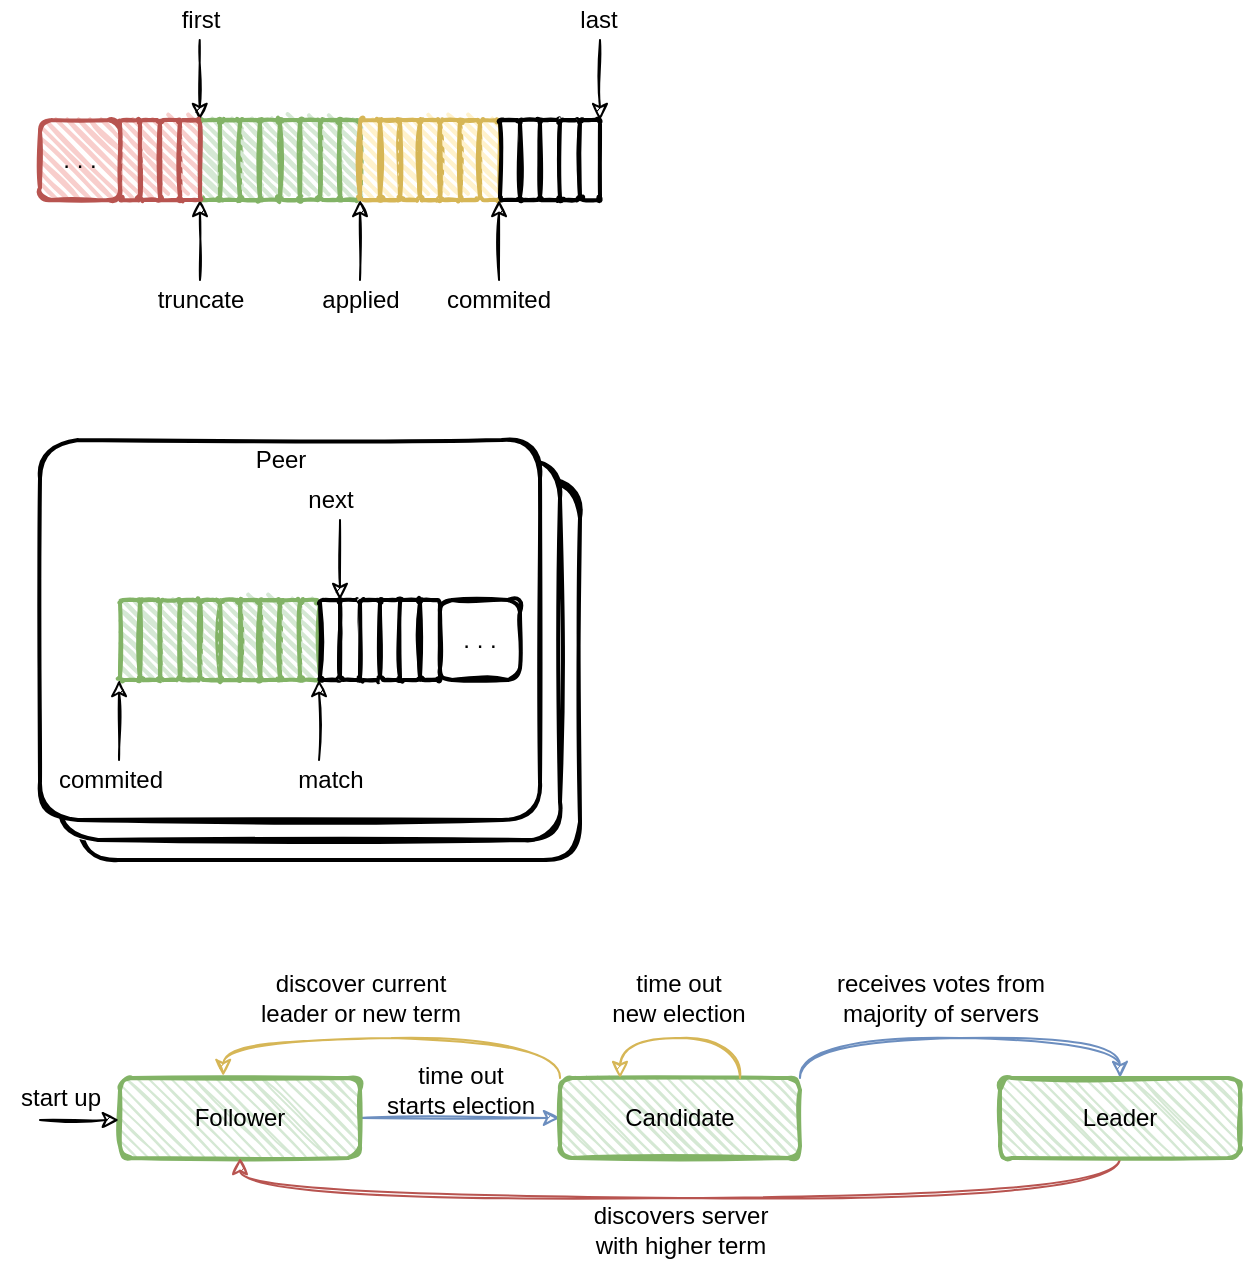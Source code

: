 <mxfile version="15.2.9" type="github">
  <diagram id="-Qpq79jEVsmDyqS9F8ka" name="raft">
    <mxGraphModel dx="813" dy="510" grid="1" gridSize="10" guides="1" tooltips="1" connect="1" arrows="1" fold="1" page="1" pageScale="1" pageWidth="827" pageHeight="1169" math="0" shadow="0">
      <root>
        <mxCell id="0" />
        <mxCell id="1" parent="0" />
        <mxCell id="b-UJ_pfdfNBNcFtkT3sI-98" value="" style="rounded=1;whiteSpace=wrap;html=1;strokeWidth=2;fillWeight=2;hachureGap=4;hachureAngle=45;sketch=1;arcSize=10;" vertex="1" parent="1">
          <mxGeometry x="60" y="260" width="250" height="190" as="geometry" />
        </mxCell>
        <mxCell id="b-UJ_pfdfNBNcFtkT3sI-97" value="" style="rounded=1;whiteSpace=wrap;html=1;strokeWidth=2;fillWeight=2;hachureGap=4;hachureAngle=45;sketch=1;arcSize=10;" vertex="1" parent="1">
          <mxGeometry x="50" y="250" width="250" height="190" as="geometry" />
        </mxCell>
        <mxCell id="b-UJ_pfdfNBNcFtkT3sI-95" value="" style="rounded=1;whiteSpace=wrap;html=1;strokeWidth=2;fillWeight=2;hachureGap=4;hachureAngle=45;sketch=1;arcSize=10;" vertex="1" parent="1">
          <mxGeometry x="40" y="240" width="250" height="190" as="geometry" />
        </mxCell>
        <mxCell id="b-UJ_pfdfNBNcFtkT3sI-1" value="" style="rounded=1;whiteSpace=wrap;html=1;strokeWidth=2;fillWeight=2;hachureGap=4;hachureAngle=45;sketch=1;fillColor=#d5e8d4;strokeColor=#82b366;" vertex="1" parent="1">
          <mxGeometry x="120" y="80" width="10" height="40" as="geometry" />
        </mxCell>
        <mxCell id="b-UJ_pfdfNBNcFtkT3sI-2" value="" style="rounded=1;whiteSpace=wrap;html=1;strokeWidth=2;fillWeight=2;hachureGap=4;hachureAngle=45;sketch=1;fillColor=#d5e8d4;strokeColor=#82b366;" vertex="1" parent="1">
          <mxGeometry x="130" y="80" width="10" height="40" as="geometry" />
        </mxCell>
        <mxCell id="b-UJ_pfdfNBNcFtkT3sI-3" value="" style="rounded=1;whiteSpace=wrap;html=1;strokeWidth=2;fillWeight=2;hachureGap=4;hachureAngle=45;sketch=1;fillColor=#d5e8d4;strokeColor=#82b366;" vertex="1" parent="1">
          <mxGeometry x="140" y="80" width="10" height="40" as="geometry" />
        </mxCell>
        <mxCell id="b-UJ_pfdfNBNcFtkT3sI-4" value="" style="rounded=1;whiteSpace=wrap;html=1;strokeWidth=2;fillWeight=2;hachureGap=4;hachureAngle=45;sketch=1;fillColor=#d5e8d4;strokeColor=#82b366;" vertex="1" parent="1">
          <mxGeometry x="150" y="80" width="10" height="40" as="geometry" />
        </mxCell>
        <mxCell id="b-UJ_pfdfNBNcFtkT3sI-5" value="" style="rounded=1;whiteSpace=wrap;html=1;strokeWidth=2;fillWeight=2;hachureGap=4;hachureAngle=45;sketch=1;fillColor=#d5e8d4;strokeColor=#82b366;" vertex="1" parent="1">
          <mxGeometry x="160" y="80" width="10" height="40" as="geometry" />
        </mxCell>
        <mxCell id="b-UJ_pfdfNBNcFtkT3sI-6" value="" style="rounded=1;whiteSpace=wrap;html=1;strokeWidth=2;fillWeight=2;hachureGap=4;hachureAngle=45;sketch=1;fillColor=#d5e8d4;strokeColor=#82b366;" vertex="1" parent="1">
          <mxGeometry x="170" y="80" width="10" height="40" as="geometry" />
        </mxCell>
        <mxCell id="b-UJ_pfdfNBNcFtkT3sI-7" value="" style="rounded=1;whiteSpace=wrap;html=1;strokeWidth=2;fillWeight=2;hachureGap=4;hachureAngle=45;sketch=1;fillColor=#d5e8d4;strokeColor=#82b366;" vertex="1" parent="1">
          <mxGeometry x="180" y="80" width="10" height="40" as="geometry" />
        </mxCell>
        <mxCell id="b-UJ_pfdfNBNcFtkT3sI-8" value="" style="rounded=1;whiteSpace=wrap;html=1;strokeWidth=2;fillWeight=2;hachureGap=4;hachureAngle=45;sketch=1;fillColor=#d5e8d4;strokeColor=#82b366;" vertex="1" parent="1">
          <mxGeometry x="190" y="80" width="10" height="40" as="geometry" />
        </mxCell>
        <mxCell id="b-UJ_pfdfNBNcFtkT3sI-9" value="" style="rounded=1;whiteSpace=wrap;html=1;strokeWidth=2;fillWeight=2;hachureGap=4;hachureAngle=45;sketch=1;fillColor=#fff2cc;strokeColor=#d6b656;" vertex="1" parent="1">
          <mxGeometry x="200" y="80" width="10" height="40" as="geometry" />
        </mxCell>
        <mxCell id="b-UJ_pfdfNBNcFtkT3sI-10" value="" style="rounded=1;whiteSpace=wrap;html=1;strokeWidth=2;fillWeight=2;hachureGap=4;hachureAngle=45;sketch=1;fillColor=#fff2cc;strokeColor=#d6b656;" vertex="1" parent="1">
          <mxGeometry x="210" y="80" width="10" height="40" as="geometry" />
        </mxCell>
        <mxCell id="b-UJ_pfdfNBNcFtkT3sI-11" value="" style="rounded=1;whiteSpace=wrap;html=1;strokeWidth=2;fillWeight=2;hachureGap=4;hachureAngle=45;sketch=1;fillColor=#fff2cc;strokeColor=#d6b656;" vertex="1" parent="1">
          <mxGeometry x="220" y="80" width="10" height="40" as="geometry" />
        </mxCell>
        <mxCell id="b-UJ_pfdfNBNcFtkT3sI-12" value="" style="rounded=1;whiteSpace=wrap;html=1;strokeWidth=2;fillWeight=2;hachureGap=4;hachureAngle=45;sketch=1;fillColor=#fff2cc;strokeColor=#d6b656;" vertex="1" parent="1">
          <mxGeometry x="230" y="80" width="10" height="40" as="geometry" />
        </mxCell>
        <mxCell id="b-UJ_pfdfNBNcFtkT3sI-13" value="" style="rounded=1;whiteSpace=wrap;html=1;strokeWidth=2;fillWeight=2;hachureGap=4;hachureAngle=45;sketch=1;fillColor=#fff2cc;strokeColor=#d6b656;" vertex="1" parent="1">
          <mxGeometry x="240" y="80" width="10" height="40" as="geometry" />
        </mxCell>
        <mxCell id="b-UJ_pfdfNBNcFtkT3sI-14" value="" style="rounded=1;whiteSpace=wrap;html=1;strokeWidth=2;fillWeight=2;hachureGap=4;hachureAngle=45;sketch=1;fillColor=#fff2cc;strokeColor=#d6b656;" vertex="1" parent="1">
          <mxGeometry x="250" y="80" width="10" height="40" as="geometry" />
        </mxCell>
        <mxCell id="b-UJ_pfdfNBNcFtkT3sI-15" value="" style="rounded=1;whiteSpace=wrap;html=1;strokeWidth=2;fillWeight=2;hachureGap=4;hachureAngle=45;sketch=1;fillColor=#fff2cc;strokeColor=#d6b656;" vertex="1" parent="1">
          <mxGeometry x="260" y="80" width="10" height="40" as="geometry" />
        </mxCell>
        <mxCell id="b-UJ_pfdfNBNcFtkT3sI-16" value="" style="rounded=1;whiteSpace=wrap;html=1;strokeWidth=2;fillWeight=2;hachureGap=4;hachureAngle=45;sketch=1;" vertex="1" parent="1">
          <mxGeometry x="270" y="80" width="10" height="40" as="geometry" />
        </mxCell>
        <mxCell id="b-UJ_pfdfNBNcFtkT3sI-17" value="" style="rounded=1;whiteSpace=wrap;html=1;strokeWidth=2;fillWeight=2;hachureGap=4;hachureAngle=45;sketch=1;" vertex="1" parent="1">
          <mxGeometry x="280" y="80" width="10" height="40" as="geometry" />
        </mxCell>
        <mxCell id="b-UJ_pfdfNBNcFtkT3sI-18" value="" style="rounded=1;whiteSpace=wrap;html=1;strokeWidth=2;fillWeight=2;hachureGap=4;hachureAngle=45;sketch=1;" vertex="1" parent="1">
          <mxGeometry x="290" y="80" width="10" height="40" as="geometry" />
        </mxCell>
        <mxCell id="b-UJ_pfdfNBNcFtkT3sI-19" value="" style="rounded=1;whiteSpace=wrap;html=1;strokeWidth=2;fillWeight=2;hachureGap=4;hachureAngle=45;sketch=1;" vertex="1" parent="1">
          <mxGeometry x="300" y="80" width="10" height="40" as="geometry" />
        </mxCell>
        <mxCell id="b-UJ_pfdfNBNcFtkT3sI-20" value="" style="rounded=1;whiteSpace=wrap;html=1;strokeWidth=2;fillWeight=2;hachureGap=4;hachureAngle=45;sketch=1;" vertex="1" parent="1">
          <mxGeometry x="310" y="80" width="10" height="40" as="geometry" />
        </mxCell>
        <mxCell id="b-UJ_pfdfNBNcFtkT3sI-36" value="" style="endArrow=classic;html=1;sketch=1;" edge="1" parent="1">
          <mxGeometry width="50" height="50" relative="1" as="geometry">
            <mxPoint x="120" y="160" as="sourcePoint" />
            <mxPoint x="120" y="120" as="targetPoint" />
          </mxGeometry>
        </mxCell>
        <mxCell id="b-UJ_pfdfNBNcFtkT3sI-37" value="" style="endArrow=classic;html=1;sketch=1;" edge="1" parent="1">
          <mxGeometry width="50" height="50" relative="1" as="geometry">
            <mxPoint x="200" y="160" as="sourcePoint" />
            <mxPoint x="200" y="120" as="targetPoint" />
          </mxGeometry>
        </mxCell>
        <mxCell id="b-UJ_pfdfNBNcFtkT3sI-38" value="" style="endArrow=classic;html=1;sketch=1;" edge="1" parent="1">
          <mxGeometry width="50" height="50" relative="1" as="geometry">
            <mxPoint x="269.52" y="160" as="sourcePoint" />
            <mxPoint x="269.52" y="120" as="targetPoint" />
          </mxGeometry>
        </mxCell>
        <mxCell id="b-UJ_pfdfNBNcFtkT3sI-39" value="" style="endArrow=none;html=1;sketch=1;endFill=0;startArrow=classic;startFill=1;" edge="1" parent="1">
          <mxGeometry width="50" height="50" relative="1" as="geometry">
            <mxPoint x="320" y="80" as="sourcePoint" />
            <mxPoint x="320" y="40" as="targetPoint" />
          </mxGeometry>
        </mxCell>
        <mxCell id="b-UJ_pfdfNBNcFtkT3sI-40" value="truncate" style="text;html=1;align=center;verticalAlign=middle;resizable=0;points=[];autosize=1;strokeColor=none;fillColor=none;" vertex="1" parent="1">
          <mxGeometry x="90" y="160" width="60" height="20" as="geometry" />
        </mxCell>
        <mxCell id="b-UJ_pfdfNBNcFtkT3sI-41" value="applied" style="text;html=1;align=center;verticalAlign=middle;resizable=0;points=[];autosize=1;strokeColor=none;fillColor=none;" vertex="1" parent="1">
          <mxGeometry x="175" y="160" width="50" height="20" as="geometry" />
        </mxCell>
        <mxCell id="b-UJ_pfdfNBNcFtkT3sI-42" value="commited" style="text;html=1;align=center;verticalAlign=middle;resizable=0;points=[];autosize=1;strokeColor=none;fillColor=none;" vertex="1" parent="1">
          <mxGeometry x="234" y="160" width="70" height="20" as="geometry" />
        </mxCell>
        <mxCell id="b-UJ_pfdfNBNcFtkT3sI-43" value="" style="endArrow=none;html=1;sketch=1;endFill=0;startArrow=classic;startFill=1;" edge="1" parent="1">
          <mxGeometry width="50" height="50" relative="1" as="geometry">
            <mxPoint x="119.86" y="80" as="sourcePoint" />
            <mxPoint x="119.86" y="40" as="targetPoint" />
          </mxGeometry>
        </mxCell>
        <mxCell id="b-UJ_pfdfNBNcFtkT3sI-44" value="first" style="text;html=1;align=center;verticalAlign=middle;resizable=0;points=[];autosize=1;strokeColor=none;fillColor=none;" vertex="1" parent="1">
          <mxGeometry x="105" y="20" width="30" height="20" as="geometry" />
        </mxCell>
        <mxCell id="b-UJ_pfdfNBNcFtkT3sI-45" value="last" style="text;html=1;align=center;verticalAlign=middle;resizable=0;points=[];autosize=1;strokeColor=none;fillColor=none;" vertex="1" parent="1">
          <mxGeometry x="304" y="20" width="30" height="20" as="geometry" />
        </mxCell>
        <mxCell id="b-UJ_pfdfNBNcFtkT3sI-47" value="" style="rounded=1;whiteSpace=wrap;html=1;strokeWidth=2;fillWeight=2;hachureGap=4;hachureAngle=45;sketch=1;fillColor=#f8cecc;strokeColor=#b85450;" vertex="1" parent="1">
          <mxGeometry x="80" y="80" width="10" height="40" as="geometry" />
        </mxCell>
        <mxCell id="b-UJ_pfdfNBNcFtkT3sI-48" value="" style="rounded=1;whiteSpace=wrap;html=1;strokeWidth=2;fillWeight=2;hachureGap=4;hachureAngle=45;sketch=1;fillColor=#f8cecc;strokeColor=#b85450;" vertex="1" parent="1">
          <mxGeometry x="90" y="80" width="10" height="40" as="geometry" />
        </mxCell>
        <mxCell id="b-UJ_pfdfNBNcFtkT3sI-49" value="" style="rounded=1;whiteSpace=wrap;html=1;strokeWidth=2;fillWeight=2;hachureGap=4;hachureAngle=45;sketch=1;fillColor=#f8cecc;strokeColor=#b85450;" vertex="1" parent="1">
          <mxGeometry x="100" y="80" width="10" height="40" as="geometry" />
        </mxCell>
        <mxCell id="b-UJ_pfdfNBNcFtkT3sI-50" value="" style="rounded=1;whiteSpace=wrap;html=1;strokeWidth=2;fillWeight=2;hachureGap=4;hachureAngle=45;sketch=1;fillColor=#f8cecc;strokeColor=#b85450;" vertex="1" parent="1">
          <mxGeometry x="110" y="80" width="10" height="40" as="geometry" />
        </mxCell>
        <mxCell id="b-UJ_pfdfNBNcFtkT3sI-51" value=". . ." style="rounded=1;whiteSpace=wrap;html=1;strokeWidth=2;fillWeight=2;hachureGap=4;hachureAngle=45;sketch=1;fillColor=#f8cecc;strokeColor=#b85450;" vertex="1" parent="1">
          <mxGeometry x="40" y="80" width="40" height="40" as="geometry" />
        </mxCell>
        <mxCell id="b-UJ_pfdfNBNcFtkT3sI-52" value="" style="rounded=1;whiteSpace=wrap;html=1;strokeWidth=2;fillWeight=2;hachureGap=4;hachureAngle=45;sketch=1;fillColor=#d5e8d4;strokeColor=#82b366;" vertex="1" parent="1">
          <mxGeometry x="80" y="320" width="10" height="40" as="geometry" />
        </mxCell>
        <mxCell id="b-UJ_pfdfNBNcFtkT3sI-53" value="" style="rounded=1;whiteSpace=wrap;html=1;strokeWidth=2;fillWeight=2;hachureGap=4;hachureAngle=45;sketch=1;fillColor=#d5e8d4;strokeColor=#82b366;" vertex="1" parent="1">
          <mxGeometry x="90" y="320" width="10" height="40" as="geometry" />
        </mxCell>
        <mxCell id="b-UJ_pfdfNBNcFtkT3sI-54" value="" style="rounded=1;whiteSpace=wrap;html=1;strokeWidth=2;fillWeight=2;hachureGap=4;hachureAngle=45;sketch=1;fillColor=#d5e8d4;strokeColor=#82b366;" vertex="1" parent="1">
          <mxGeometry x="100" y="320" width="10" height="40" as="geometry" />
        </mxCell>
        <mxCell id="b-UJ_pfdfNBNcFtkT3sI-55" value="" style="rounded=1;whiteSpace=wrap;html=1;strokeWidth=2;fillWeight=2;hachureGap=4;hachureAngle=45;sketch=1;fillColor=#d5e8d4;strokeColor=#82b366;" vertex="1" parent="1">
          <mxGeometry x="110" y="320" width="10" height="40" as="geometry" />
        </mxCell>
        <mxCell id="b-UJ_pfdfNBNcFtkT3sI-56" value="" style="rounded=1;whiteSpace=wrap;html=1;strokeWidth=2;fillWeight=2;hachureGap=4;hachureAngle=45;sketch=1;fillColor=#d5e8d4;strokeColor=#82b366;" vertex="1" parent="1">
          <mxGeometry x="120" y="320" width="10" height="40" as="geometry" />
        </mxCell>
        <mxCell id="b-UJ_pfdfNBNcFtkT3sI-57" value="" style="rounded=1;whiteSpace=wrap;html=1;strokeWidth=2;fillWeight=2;hachureGap=4;hachureAngle=45;sketch=1;fillColor=#d5e8d4;strokeColor=#82b366;" vertex="1" parent="1">
          <mxGeometry x="130" y="320" width="10" height="40" as="geometry" />
        </mxCell>
        <mxCell id="b-UJ_pfdfNBNcFtkT3sI-58" value="" style="rounded=1;whiteSpace=wrap;html=1;strokeWidth=2;fillWeight=2;hachureGap=4;hachureAngle=45;sketch=1;fillColor=#d5e8d4;strokeColor=#82b366;" vertex="1" parent="1">
          <mxGeometry x="140" y="320" width="10" height="40" as="geometry" />
        </mxCell>
        <mxCell id="b-UJ_pfdfNBNcFtkT3sI-59" value="" style="rounded=1;whiteSpace=wrap;html=1;strokeWidth=2;fillWeight=2;hachureGap=4;hachureAngle=45;sketch=1;fillColor=#d5e8d4;strokeColor=#82b366;" vertex="1" parent="1">
          <mxGeometry x="150" y="320" width="10" height="40" as="geometry" />
        </mxCell>
        <mxCell id="b-UJ_pfdfNBNcFtkT3sI-60" value="" style="rounded=1;whiteSpace=wrap;html=1;strokeWidth=2;fillWeight=2;hachureGap=4;hachureAngle=45;sketch=1;fillColor=#d5e8d4;strokeColor=#82b366;" vertex="1" parent="1">
          <mxGeometry x="160" y="320" width="10" height="40" as="geometry" />
        </mxCell>
        <mxCell id="b-UJ_pfdfNBNcFtkT3sI-61" value="" style="rounded=1;whiteSpace=wrap;html=1;strokeWidth=2;fillWeight=2;hachureGap=4;hachureAngle=45;sketch=1;fillColor=#d5e8d4;strokeColor=#82b366;" vertex="1" parent="1">
          <mxGeometry x="170" y="320" width="10" height="40" as="geometry" />
        </mxCell>
        <mxCell id="b-UJ_pfdfNBNcFtkT3sI-62" value="" style="rounded=1;whiteSpace=wrap;html=1;strokeWidth=2;fillWeight=2;hachureGap=4;hachureAngle=45;sketch=1;" vertex="1" parent="1">
          <mxGeometry x="180" y="320" width="10" height="40" as="geometry" />
        </mxCell>
        <mxCell id="b-UJ_pfdfNBNcFtkT3sI-63" value="" style="rounded=1;whiteSpace=wrap;html=1;strokeWidth=2;fillWeight=2;hachureGap=4;hachureAngle=45;sketch=1;" vertex="1" parent="1">
          <mxGeometry x="190" y="320" width="10" height="40" as="geometry" />
        </mxCell>
        <mxCell id="b-UJ_pfdfNBNcFtkT3sI-64" value="" style="rounded=1;whiteSpace=wrap;html=1;strokeWidth=2;fillWeight=2;hachureGap=4;hachureAngle=45;sketch=1;" vertex="1" parent="1">
          <mxGeometry x="200" y="320" width="10" height="40" as="geometry" />
        </mxCell>
        <mxCell id="b-UJ_pfdfNBNcFtkT3sI-65" value="" style="rounded=1;whiteSpace=wrap;html=1;strokeWidth=2;fillWeight=2;hachureGap=4;hachureAngle=45;sketch=1;" vertex="1" parent="1">
          <mxGeometry x="210" y="320" width="10" height="40" as="geometry" />
        </mxCell>
        <mxCell id="b-UJ_pfdfNBNcFtkT3sI-66" value="" style="rounded=1;whiteSpace=wrap;html=1;strokeWidth=2;fillWeight=2;hachureGap=4;hachureAngle=45;sketch=1;" vertex="1" parent="1">
          <mxGeometry x="220" y="320" width="10" height="40" as="geometry" />
        </mxCell>
        <mxCell id="b-UJ_pfdfNBNcFtkT3sI-67" value="" style="rounded=1;whiteSpace=wrap;html=1;strokeWidth=2;fillWeight=2;hachureGap=4;hachureAngle=45;sketch=1;" vertex="1" parent="1">
          <mxGeometry x="230" y="320" width="10" height="40" as="geometry" />
        </mxCell>
        <mxCell id="b-UJ_pfdfNBNcFtkT3sI-87" value="" style="endArrow=classic;html=1;sketch=1;" edge="1" parent="1">
          <mxGeometry width="50" height="50" relative="1" as="geometry">
            <mxPoint x="79.52" y="400" as="sourcePoint" />
            <mxPoint x="79.52" y="360" as="targetPoint" />
          </mxGeometry>
        </mxCell>
        <mxCell id="b-UJ_pfdfNBNcFtkT3sI-88" value="commited" style="text;html=1;align=center;verticalAlign=middle;resizable=0;points=[];autosize=1;strokeColor=none;fillColor=none;" vertex="1" parent="1">
          <mxGeometry x="40" y="400" width="70" height="20" as="geometry" />
        </mxCell>
        <mxCell id="b-UJ_pfdfNBNcFtkT3sI-89" value="" style="endArrow=classic;html=1;sketch=1;" edge="1" parent="1">
          <mxGeometry width="50" height="50" relative="1" as="geometry">
            <mxPoint x="179.52" y="400" as="sourcePoint" />
            <mxPoint x="179.52" y="360" as="targetPoint" />
          </mxGeometry>
        </mxCell>
        <mxCell id="b-UJ_pfdfNBNcFtkT3sI-90" value="match" style="text;html=1;align=center;verticalAlign=middle;resizable=0;points=[];autosize=1;strokeColor=none;fillColor=none;" vertex="1" parent="1">
          <mxGeometry x="160" y="400" width="50" height="20" as="geometry" />
        </mxCell>
        <mxCell id="b-UJ_pfdfNBNcFtkT3sI-91" value="" style="endArrow=none;html=1;sketch=1;endFill=0;startArrow=classic;startFill=1;" edge="1" parent="1">
          <mxGeometry width="50" height="50" relative="1" as="geometry">
            <mxPoint x="190.0" y="320" as="sourcePoint" />
            <mxPoint x="190.0" y="280" as="targetPoint" />
          </mxGeometry>
        </mxCell>
        <mxCell id="b-UJ_pfdfNBNcFtkT3sI-92" value="next" style="text;html=1;align=center;verticalAlign=middle;resizable=0;points=[];autosize=1;strokeColor=none;fillColor=none;" vertex="1" parent="1">
          <mxGeometry x="165" y="260" width="40" height="20" as="geometry" />
        </mxCell>
        <mxCell id="b-UJ_pfdfNBNcFtkT3sI-93" value=". . ." style="rounded=1;whiteSpace=wrap;html=1;strokeWidth=2;fillWeight=2;hachureGap=4;hachureAngle=45;sketch=1;" vertex="1" parent="1">
          <mxGeometry x="240" y="320" width="40" height="40" as="geometry" />
        </mxCell>
        <mxCell id="b-UJ_pfdfNBNcFtkT3sI-96" value="Peer" style="text;html=1;align=center;verticalAlign=middle;resizable=0;points=[];autosize=1;strokeColor=none;fillColor=none;" vertex="1" parent="1">
          <mxGeometry x="140" y="240" width="40" height="20" as="geometry" />
        </mxCell>
        <mxCell id="b-UJ_pfdfNBNcFtkT3sI-107" style="rounded=0;sketch=1;orthogonalLoop=1;jettySize=auto;html=1;fontSize=12;startArrow=none;startFill=0;endArrow=classic;endFill=1;exitX=1;exitY=0.5;exitDx=0;exitDy=0;fillColor=#dae8fc;strokeColor=#6c8ebf;entryX=0;entryY=0.5;entryDx=0;entryDy=0;" edge="1" parent="1" source="b-UJ_pfdfNBNcFtkT3sI-102" target="b-UJ_pfdfNBNcFtkT3sI-103">
          <mxGeometry relative="1" as="geometry">
            <mxPoint x="218" y="689" as="sourcePoint" />
            <mxPoint x="280" y="580" as="targetPoint" />
          </mxGeometry>
        </mxCell>
        <mxCell id="b-UJ_pfdfNBNcFtkT3sI-102" value="Follower" style="rounded=1;whiteSpace=wrap;html=1;strokeWidth=2;fillWeight=1;hachureGap=4;hachureAngle=45;fillColor=#d5e8d4;sketch=1;fontSize=12;strokeColor=#82b366;" vertex="1" parent="1">
          <mxGeometry x="80" y="559" width="120" height="40" as="geometry" />
        </mxCell>
        <mxCell id="b-UJ_pfdfNBNcFtkT3sI-109" style="edgeStyle=orthogonalEdgeStyle;curved=1;rounded=0;sketch=1;orthogonalLoop=1;jettySize=auto;html=1;entryX=0.43;entryY=-0.025;entryDx=0;entryDy=0;fontSize=12;startArrow=none;startFill=0;endArrow=classic;endFill=1;exitX=0;exitY=0;exitDx=0;exitDy=0;fillColor=#fff2cc;strokeColor=#d6b656;entryPerimeter=0;" edge="1" parent="1" source="b-UJ_pfdfNBNcFtkT3sI-103" target="b-UJ_pfdfNBNcFtkT3sI-102">
          <mxGeometry relative="1" as="geometry" />
        </mxCell>
        <mxCell id="b-UJ_pfdfNBNcFtkT3sI-113" style="edgeStyle=orthogonalEdgeStyle;curved=1;rounded=0;sketch=1;orthogonalLoop=1;jettySize=auto;html=1;entryX=0.5;entryY=0;entryDx=0;entryDy=0;fontSize=12;startArrow=none;startFill=0;endArrow=classic;endFill=1;exitX=1;exitY=0;exitDx=0;exitDy=0;fillColor=#dae8fc;strokeColor=#6c8ebf;" edge="1" parent="1" source="b-UJ_pfdfNBNcFtkT3sI-103" target="b-UJ_pfdfNBNcFtkT3sI-104">
          <mxGeometry relative="1" as="geometry" />
        </mxCell>
        <mxCell id="b-UJ_pfdfNBNcFtkT3sI-103" value="Candidate" style="rounded=1;whiteSpace=wrap;html=1;strokeWidth=2;fillWeight=1;hachureGap=4;hachureAngle=45;fillColor=#d5e8d4;sketch=1;fontSize=12;strokeColor=#82b366;" vertex="1" parent="1">
          <mxGeometry x="300" y="559" width="120" height="40" as="geometry" />
        </mxCell>
        <mxCell id="b-UJ_pfdfNBNcFtkT3sI-116" style="edgeStyle=orthogonalEdgeStyle;curved=1;rounded=0;sketch=1;orthogonalLoop=1;jettySize=auto;html=1;entryX=0.5;entryY=1;entryDx=0;entryDy=0;fontSize=12;startArrow=none;startFill=0;endArrow=classic;endFill=1;exitX=0.5;exitY=1;exitDx=0;exitDy=0;fillColor=#f8cecc;strokeColor=#b85450;" edge="1" parent="1" source="b-UJ_pfdfNBNcFtkT3sI-104" target="b-UJ_pfdfNBNcFtkT3sI-102">
          <mxGeometry relative="1" as="geometry" />
        </mxCell>
        <mxCell id="b-UJ_pfdfNBNcFtkT3sI-104" value="Leader" style="rounded=1;whiteSpace=wrap;html=1;strokeWidth=2;fillWeight=1;hachureGap=4;hachureAngle=45;fillColor=#d5e8d4;sketch=1;fontSize=12;strokeColor=#82b366;" vertex="1" parent="1">
          <mxGeometry x="520" y="559" width="120" height="40" as="geometry" />
        </mxCell>
        <mxCell id="b-UJ_pfdfNBNcFtkT3sI-105" value="" style="endArrow=classic;html=1;fontSize=12;sketch=1;" edge="1" parent="1">
          <mxGeometry width="50" height="50" relative="1" as="geometry">
            <mxPoint x="40" y="580" as="sourcePoint" />
            <mxPoint x="79.43" y="580" as="targetPoint" />
          </mxGeometry>
        </mxCell>
        <mxCell id="b-UJ_pfdfNBNcFtkT3sI-106" value="start up" style="text;html=1;align=center;verticalAlign=middle;resizable=0;points=[];autosize=1;strokeColor=none;fillColor=none;fontSize=12;" vertex="1" parent="1">
          <mxGeometry x="20" y="559" width="60" height="20" as="geometry" />
        </mxCell>
        <mxCell id="b-UJ_pfdfNBNcFtkT3sI-108" value="time out&lt;br&gt;starts election" style="text;html=1;align=center;verticalAlign=middle;resizable=0;points=[];autosize=1;strokeColor=none;fillColor=none;fontSize=12;" vertex="1" parent="1">
          <mxGeometry x="205" y="550" width="90" height="30" as="geometry" />
        </mxCell>
        <mxCell id="b-UJ_pfdfNBNcFtkT3sI-110" value="discover current&lt;br&gt;leader or new term" style="text;html=1;align=center;verticalAlign=middle;resizable=0;points=[];autosize=1;strokeColor=none;fillColor=none;fontSize=12;" vertex="1" parent="1">
          <mxGeometry x="140" y="504" width="120" height="30" as="geometry" />
        </mxCell>
        <mxCell id="b-UJ_pfdfNBNcFtkT3sI-111" style="rounded=0;sketch=1;orthogonalLoop=1;jettySize=auto;html=1;entryX=0.75;entryY=0;entryDx=0;entryDy=0;fontSize=12;startArrow=classic;startFill=1;endArrow=none;endFill=0;exitX=0.25;exitY=0;exitDx=0;exitDy=0;edgeStyle=orthogonalEdgeStyle;elbow=vertical;curved=1;fillColor=#fff2cc;strokeColor=#d6b656;" edge="1" parent="1" source="b-UJ_pfdfNBNcFtkT3sI-103" target="b-UJ_pfdfNBNcFtkT3sI-103">
          <mxGeometry relative="1" as="geometry">
            <Array as="points">
              <mxPoint x="330" y="539" />
              <mxPoint x="390" y="539" />
            </Array>
          </mxGeometry>
        </mxCell>
        <mxCell id="b-UJ_pfdfNBNcFtkT3sI-112" value="time out&lt;br&gt;new election" style="text;html=1;align=center;verticalAlign=middle;resizable=0;points=[];autosize=1;strokeColor=none;fillColor=none;fontSize=12;" vertex="1" parent="1">
          <mxGeometry x="319" y="504" width="80" height="30" as="geometry" />
        </mxCell>
        <mxCell id="b-UJ_pfdfNBNcFtkT3sI-114" value="receives votes from&lt;br&gt;majority of servers" style="text;html=1;align=center;verticalAlign=middle;resizable=0;points=[];autosize=1;strokeColor=none;fillColor=none;fontSize=12;" vertex="1" parent="1">
          <mxGeometry x="430" y="504" width="120" height="30" as="geometry" />
        </mxCell>
        <mxCell id="b-UJ_pfdfNBNcFtkT3sI-117" value="discovers server&lt;br&gt;with higher term" style="text;html=1;align=center;verticalAlign=middle;resizable=0;points=[];autosize=1;strokeColor=none;fillColor=none;fontSize=12;" vertex="1" parent="1">
          <mxGeometry x="310" y="620" width="100" height="30" as="geometry" />
        </mxCell>
      </root>
    </mxGraphModel>
  </diagram>
</mxfile>
